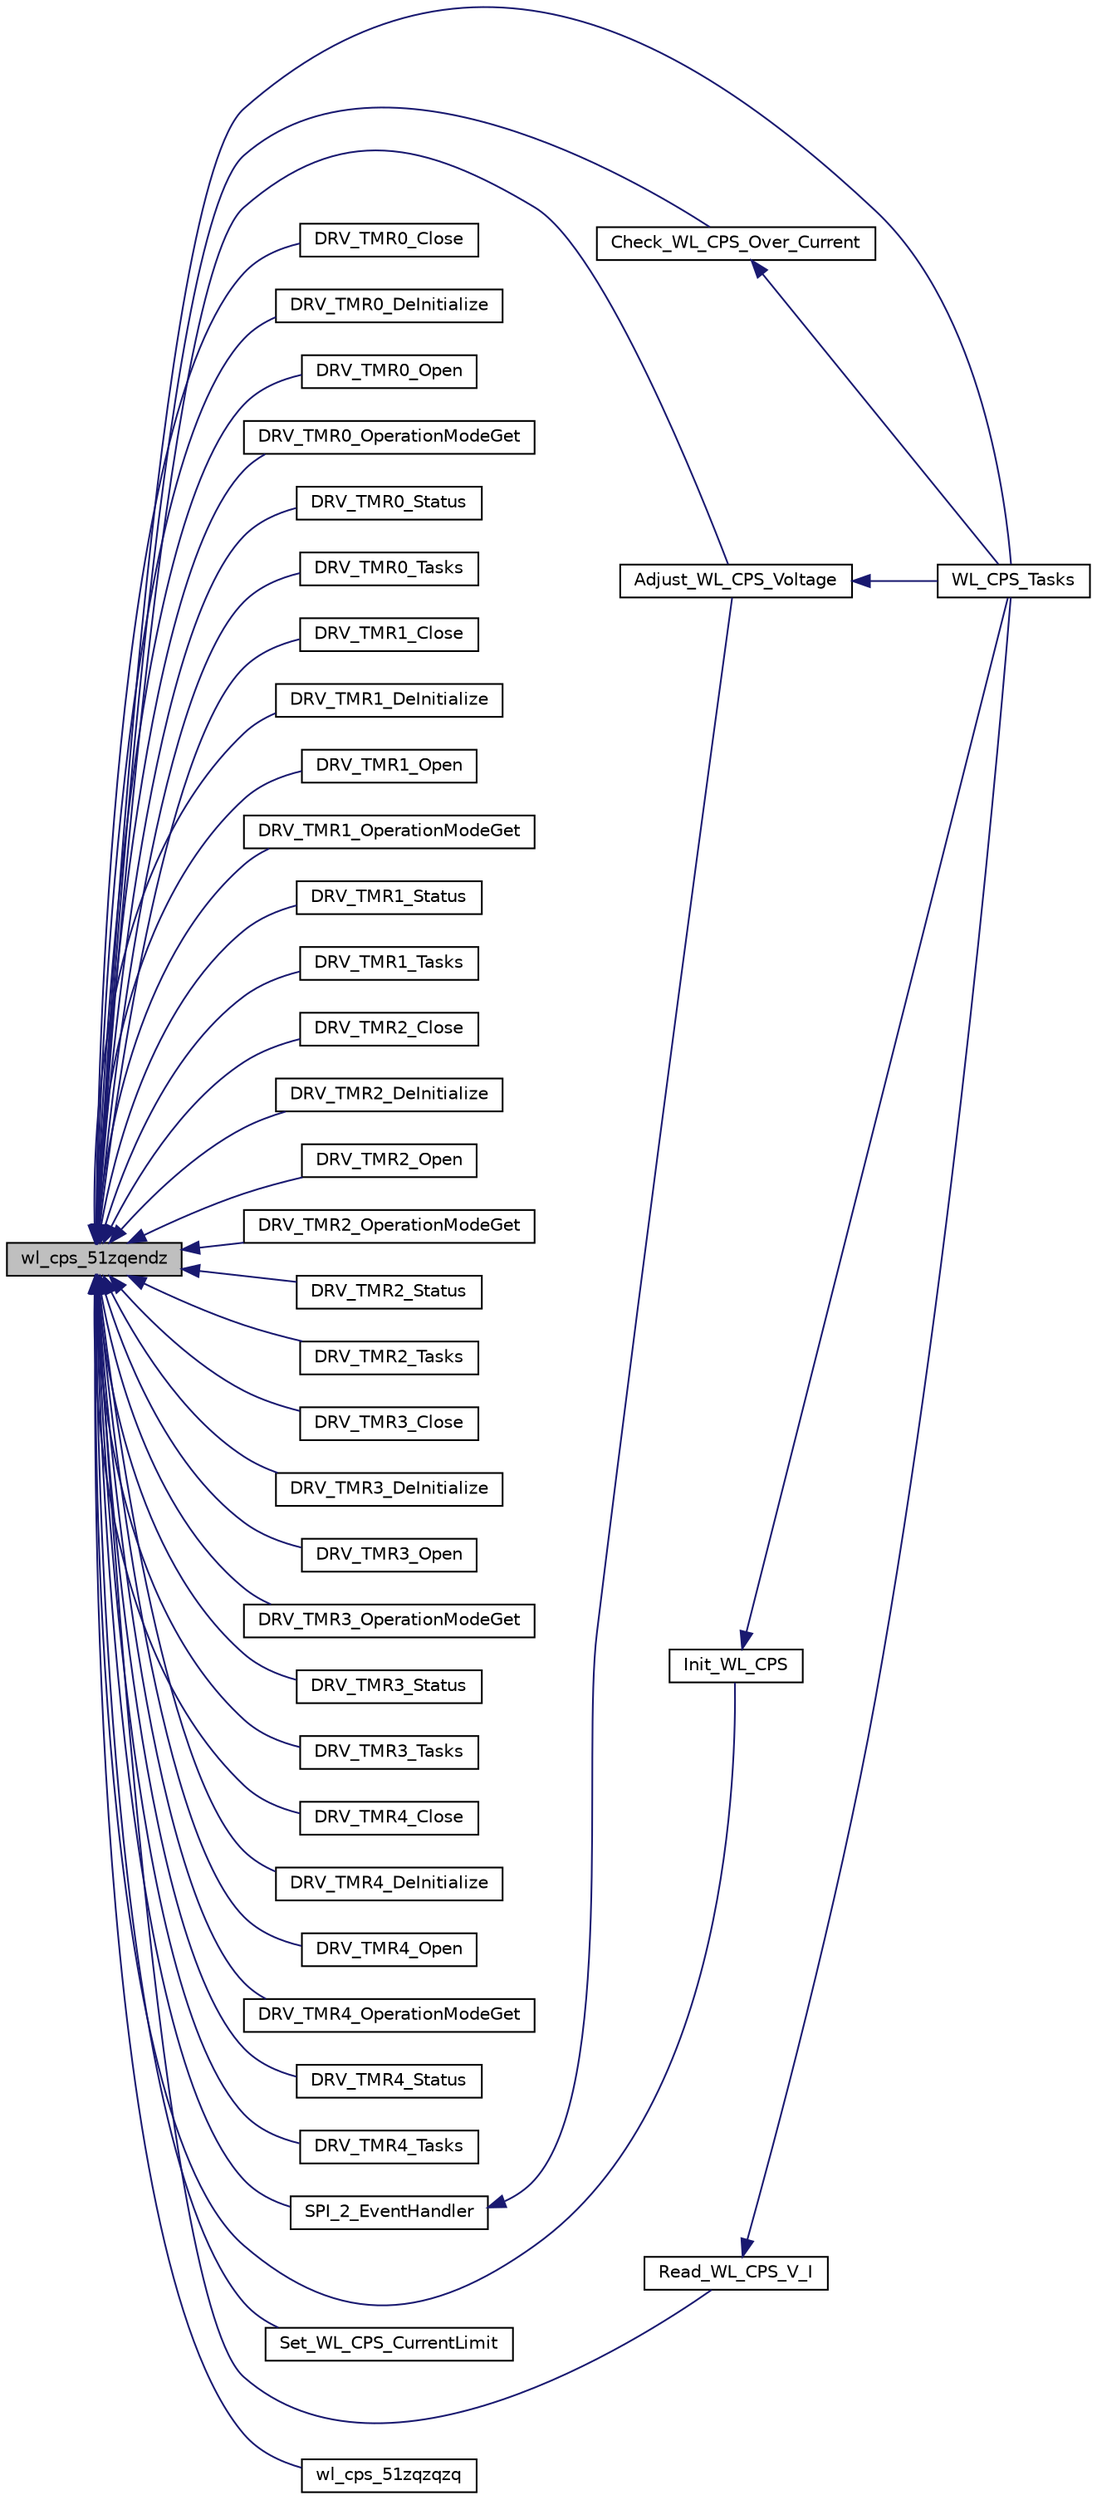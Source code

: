 digraph "wl_cps_51zqendz"
{
  edge [fontname="Helvetica",fontsize="10",labelfontname="Helvetica",labelfontsize="10"];
  node [fontname="Helvetica",fontsize="10",shape=record];
  rankdir="LR";
  Node1849 [label="wl_cps_51zqendz",height=0.2,width=0.4,color="black", fillcolor="grey75", style="filled", fontcolor="black"];
  Node1849 -> Node1850 [dir="back",color="midnightblue",fontsize="10",style="solid",fontname="Helvetica"];
  Node1850 [label="Adjust_WL_CPS_Voltage",height=0.2,width=0.4,color="black", fillcolor="white", style="filled",URL="$wl__cps_8h.html#a0ccad27b77873391f134d0611447793d"];
  Node1850 -> Node1851 [dir="back",color="midnightblue",fontsize="10",style="solid",fontname="Helvetica"];
  Node1851 [label="WL_CPS_Tasks",height=0.2,width=0.4,color="black", fillcolor="white", style="filled",URL="$wl__cps_8h.html#aaad98aba229bad2faf7cb6cee2b5a2f5"];
  Node1849 -> Node1852 [dir="back",color="midnightblue",fontsize="10",style="solid",fontname="Helvetica"];
  Node1852 [label="Check_WL_CPS_Over_Current",height=0.2,width=0.4,color="black", fillcolor="white", style="filled",URL="$inszt__wl__cps_8c.html#ab7857a7c2e399bd83a1ec3021a30fe90"];
  Node1852 -> Node1851 [dir="back",color="midnightblue",fontsize="10",style="solid",fontname="Helvetica"];
  Node1849 -> Node1853 [dir="back",color="midnightblue",fontsize="10",style="solid",fontname="Helvetica"];
  Node1853 [label="DRV_TMR0_Close",height=0.2,width=0.4,color="black", fillcolor="white", style="filled",URL="$inszt__wl__cps_8c.html#a32eae35a1e64a44969e70c746ec9cdc2"];
  Node1849 -> Node1854 [dir="back",color="midnightblue",fontsize="10",style="solid",fontname="Helvetica"];
  Node1854 [label="DRV_TMR0_DeInitialize",height=0.2,width=0.4,color="black", fillcolor="white", style="filled",URL="$inszt__wl__cps_8c.html#ac35e22ce2277246569aa15a0142f42de"];
  Node1849 -> Node1855 [dir="back",color="midnightblue",fontsize="10",style="solid",fontname="Helvetica"];
  Node1855 [label="DRV_TMR0_Open",height=0.2,width=0.4,color="black", fillcolor="white", style="filled",URL="$inszt__wl__cps_8c.html#a6185be0b1acc5308100e9c168c6d9882"];
  Node1849 -> Node1856 [dir="back",color="midnightblue",fontsize="10",style="solid",fontname="Helvetica"];
  Node1856 [label="DRV_TMR0_OperationModeGet",height=0.2,width=0.4,color="black", fillcolor="white", style="filled",URL="$inszt__wl__cps_8c.html#a75154e72363837310412c5f0f77ca99b"];
  Node1849 -> Node1857 [dir="back",color="midnightblue",fontsize="10",style="solid",fontname="Helvetica"];
  Node1857 [label="DRV_TMR0_Status",height=0.2,width=0.4,color="black", fillcolor="white", style="filled",URL="$inszt__wl__cps_8c.html#aa0b45abb3787c0b80fba63077983fda6"];
  Node1849 -> Node1858 [dir="back",color="midnightblue",fontsize="10",style="solid",fontname="Helvetica"];
  Node1858 [label="DRV_TMR0_Tasks",height=0.2,width=0.4,color="black", fillcolor="white", style="filled",URL="$inszt__wl__cps_8c.html#a074ed24077060483c762988f726d23e9"];
  Node1849 -> Node1859 [dir="back",color="midnightblue",fontsize="10",style="solid",fontname="Helvetica"];
  Node1859 [label="DRV_TMR1_Close",height=0.2,width=0.4,color="black", fillcolor="white", style="filled",URL="$inszt__wl__cps_8c.html#a6a5cde4bb2a1f040394eff6085aa1d59"];
  Node1849 -> Node1860 [dir="back",color="midnightblue",fontsize="10",style="solid",fontname="Helvetica"];
  Node1860 [label="DRV_TMR1_DeInitialize",height=0.2,width=0.4,color="black", fillcolor="white", style="filled",URL="$inszt__wl__cps_8c.html#abf7739f5097a1ceff5268ea070a35c9e"];
  Node1849 -> Node1861 [dir="back",color="midnightblue",fontsize="10",style="solid",fontname="Helvetica"];
  Node1861 [label="DRV_TMR1_Open",height=0.2,width=0.4,color="black", fillcolor="white", style="filled",URL="$inszt__wl__cps_8c.html#ac23662f1a2e62aff3d8576b4fb403b5e"];
  Node1849 -> Node1862 [dir="back",color="midnightblue",fontsize="10",style="solid",fontname="Helvetica"];
  Node1862 [label="DRV_TMR1_OperationModeGet",height=0.2,width=0.4,color="black", fillcolor="white", style="filled",URL="$inszt__wl__cps_8c.html#a2ddcb52c248a14db2f5d3cc2b8396b4d"];
  Node1849 -> Node1863 [dir="back",color="midnightblue",fontsize="10",style="solid",fontname="Helvetica"];
  Node1863 [label="DRV_TMR1_Status",height=0.2,width=0.4,color="black", fillcolor="white", style="filled",URL="$inszt__wl__cps_8c.html#af0b509a65d0cc40830845f905e72f383"];
  Node1849 -> Node1864 [dir="back",color="midnightblue",fontsize="10",style="solid",fontname="Helvetica"];
  Node1864 [label="DRV_TMR1_Tasks",height=0.2,width=0.4,color="black", fillcolor="white", style="filled",URL="$inszt__wl__cps_8c.html#a0c01e1083b80ad88b2bc0fae758b1f0e"];
  Node1849 -> Node1865 [dir="back",color="midnightblue",fontsize="10",style="solid",fontname="Helvetica"];
  Node1865 [label="DRV_TMR2_Close",height=0.2,width=0.4,color="black", fillcolor="white", style="filled",URL="$inszt__wl__cps_8c.html#a5ad44e5f36f8a566c396331e7c08c15d"];
  Node1849 -> Node1866 [dir="back",color="midnightblue",fontsize="10",style="solid",fontname="Helvetica"];
  Node1866 [label="DRV_TMR2_DeInitialize",height=0.2,width=0.4,color="black", fillcolor="white", style="filled",URL="$inszt__wl__cps_8c.html#a0aa800750e31f5d3aea0afcd7faa41fe"];
  Node1849 -> Node1867 [dir="back",color="midnightblue",fontsize="10",style="solid",fontname="Helvetica"];
  Node1867 [label="DRV_TMR2_Open",height=0.2,width=0.4,color="black", fillcolor="white", style="filled",URL="$inszt__wl__cps_8c.html#ae3ec2e7d926f1dfcf4d5b4ec3f4452b1"];
  Node1849 -> Node1868 [dir="back",color="midnightblue",fontsize="10",style="solid",fontname="Helvetica"];
  Node1868 [label="DRV_TMR2_OperationModeGet",height=0.2,width=0.4,color="black", fillcolor="white", style="filled",URL="$inszt__wl__cps_8c.html#aaec612bc5ca6823e226aa9e168f0f7e4"];
  Node1849 -> Node1869 [dir="back",color="midnightblue",fontsize="10",style="solid",fontname="Helvetica"];
  Node1869 [label="DRV_TMR2_Status",height=0.2,width=0.4,color="black", fillcolor="white", style="filled",URL="$inszt__wl__cps_8c.html#ab66021f387d5cbb3e7ab20b7718aa773"];
  Node1849 -> Node1870 [dir="back",color="midnightblue",fontsize="10",style="solid",fontname="Helvetica"];
  Node1870 [label="DRV_TMR2_Tasks",height=0.2,width=0.4,color="black", fillcolor="white", style="filled",URL="$inszt__wl__cps_8c.html#a4cae103296c260a0cacd0bfbb02abec6"];
  Node1849 -> Node1871 [dir="back",color="midnightblue",fontsize="10",style="solid",fontname="Helvetica"];
  Node1871 [label="DRV_TMR3_Close",height=0.2,width=0.4,color="black", fillcolor="white", style="filled",URL="$inszt__wl__cps_8c.html#a5dd9fa4b5c96ae83f17ed22952b3526b"];
  Node1849 -> Node1872 [dir="back",color="midnightblue",fontsize="10",style="solid",fontname="Helvetica"];
  Node1872 [label="DRV_TMR3_DeInitialize",height=0.2,width=0.4,color="black", fillcolor="white", style="filled",URL="$inszt__wl__cps_8c.html#a51119949a1b0dc2ade9d15cd3eef3cf9"];
  Node1849 -> Node1873 [dir="back",color="midnightblue",fontsize="10",style="solid",fontname="Helvetica"];
  Node1873 [label="DRV_TMR3_Open",height=0.2,width=0.4,color="black", fillcolor="white", style="filled",URL="$inszt__wl__cps_8c.html#a14def85d2721c6fe7a0f52e5da985745"];
  Node1849 -> Node1874 [dir="back",color="midnightblue",fontsize="10",style="solid",fontname="Helvetica"];
  Node1874 [label="DRV_TMR3_OperationModeGet",height=0.2,width=0.4,color="black", fillcolor="white", style="filled",URL="$inszt__wl__cps_8c.html#aba3d374b5742c8fed77fb9c5125906e8"];
  Node1849 -> Node1875 [dir="back",color="midnightblue",fontsize="10",style="solid",fontname="Helvetica"];
  Node1875 [label="DRV_TMR3_Status",height=0.2,width=0.4,color="black", fillcolor="white", style="filled",URL="$inszt__wl__cps_8c.html#ab337820f2261ee63bfbdbe91f999de92"];
  Node1849 -> Node1876 [dir="back",color="midnightblue",fontsize="10",style="solid",fontname="Helvetica"];
  Node1876 [label="DRV_TMR3_Tasks",height=0.2,width=0.4,color="black", fillcolor="white", style="filled",URL="$inszt__wl__cps_8c.html#ac4622292b2dab66f9b5ae9778db08478"];
  Node1849 -> Node1877 [dir="back",color="midnightblue",fontsize="10",style="solid",fontname="Helvetica"];
  Node1877 [label="DRV_TMR4_Close",height=0.2,width=0.4,color="black", fillcolor="white", style="filled",URL="$inszt__wl__cps_8c.html#abca98245dd4f6348cc96c19911fa2f7f"];
  Node1849 -> Node1878 [dir="back",color="midnightblue",fontsize="10",style="solid",fontname="Helvetica"];
  Node1878 [label="DRV_TMR4_DeInitialize",height=0.2,width=0.4,color="black", fillcolor="white", style="filled",URL="$inszt__wl__cps_8c.html#a24315793d9553d184024aea496534bc5"];
  Node1849 -> Node1879 [dir="back",color="midnightblue",fontsize="10",style="solid",fontname="Helvetica"];
  Node1879 [label="DRV_TMR4_Open",height=0.2,width=0.4,color="black", fillcolor="white", style="filled",URL="$inszt__wl__cps_8c.html#a6e2c39c5a9d8b23859be0e673b43b1b9"];
  Node1849 -> Node1880 [dir="back",color="midnightblue",fontsize="10",style="solid",fontname="Helvetica"];
  Node1880 [label="DRV_TMR4_OperationModeGet",height=0.2,width=0.4,color="black", fillcolor="white", style="filled",URL="$inszt__wl__cps_8c.html#ad47780c4b3a36ef4f64841b0106a751d"];
  Node1849 -> Node1881 [dir="back",color="midnightblue",fontsize="10",style="solid",fontname="Helvetica"];
  Node1881 [label="DRV_TMR4_Status",height=0.2,width=0.4,color="black", fillcolor="white", style="filled",URL="$inszt__wl__cps_8c.html#aeb55a9257642cf221bcb641b25033668"];
  Node1849 -> Node1882 [dir="back",color="midnightblue",fontsize="10",style="solid",fontname="Helvetica"];
  Node1882 [label="DRV_TMR4_Tasks",height=0.2,width=0.4,color="black", fillcolor="white", style="filled",URL="$inszt__wl__cps_8c.html#a97a4bb302673812056f8ad54ea70b59e"];
  Node1849 -> Node1883 [dir="back",color="midnightblue",fontsize="10",style="solid",fontname="Helvetica"];
  Node1883 [label="Init_WL_CPS",height=0.2,width=0.4,color="black", fillcolor="white", style="filled",URL="$inszt__wl__cps_8c.html#af1bd913adbd7b4e5347233d51d153903"];
  Node1883 -> Node1851 [dir="back",color="midnightblue",fontsize="10",style="solid",fontname="Helvetica"];
  Node1849 -> Node1884 [dir="back",color="midnightblue",fontsize="10",style="solid",fontname="Helvetica"];
  Node1884 [label="Read_WL_CPS_V_I",height=0.2,width=0.4,color="black", fillcolor="white", style="filled",URL="$inszt__wl__cps_8c.html#abbba038142864011e61d92408fcd4aa0"];
  Node1884 -> Node1851 [dir="back",color="midnightblue",fontsize="10",style="solid",fontname="Helvetica"];
  Node1849 -> Node1885 [dir="back",color="midnightblue",fontsize="10",style="solid",fontname="Helvetica"];
  Node1885 [label="Set_WL_CPS_CurrentLimit",height=0.2,width=0.4,color="black", fillcolor="white", style="filled",URL="$wl__cps_8h.html#a7935a03e78d0e8a4b27dfec91e66974a"];
  Node1849 -> Node1886 [dir="back",color="midnightblue",fontsize="10",style="solid",fontname="Helvetica"];
  Node1886 [label="SPI_2_EventHandler",height=0.2,width=0.4,color="black", fillcolor="white", style="filled",URL="$inszt__wl__cps_8c.html#aab4675454974c6c43db9a38907e579a1"];
  Node1886 -> Node1850 [dir="back",color="midnightblue",fontsize="10",style="solid",fontname="Helvetica"];
  Node1849 -> Node1887 [dir="back",color="midnightblue",fontsize="10",style="solid",fontname="Helvetica"];
  Node1887 [label="wl_cps_51zqzqzq",height=0.2,width=0.4,color="black", fillcolor="white", style="filled",URL="$inszt__wl__cps_8c.html#aa67883a4b128e739d566755e7b7f8992"];
  Node1849 -> Node1851 [dir="back",color="midnightblue",fontsize="10",style="solid",fontname="Helvetica"];
}
